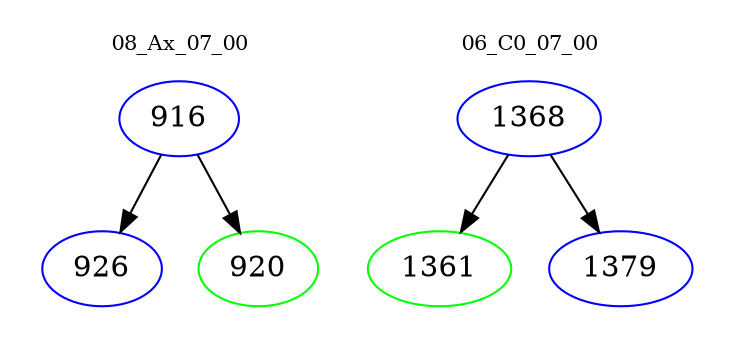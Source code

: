 digraph{
subgraph cluster_0 {
color = white
label = "08_Ax_07_00";
fontsize=10;
T0_916 [label="916", color="blue"]
T0_916 -> T0_926 [color="black"]
T0_926 [label="926", color="blue"]
T0_916 -> T0_920 [color="black"]
T0_920 [label="920", color="green"]
}
subgraph cluster_1 {
color = white
label = "06_C0_07_00";
fontsize=10;
T1_1368 [label="1368", color="blue"]
T1_1368 -> T1_1361 [color="black"]
T1_1361 [label="1361", color="green"]
T1_1368 -> T1_1379 [color="black"]
T1_1379 [label="1379", color="blue"]
}
}
